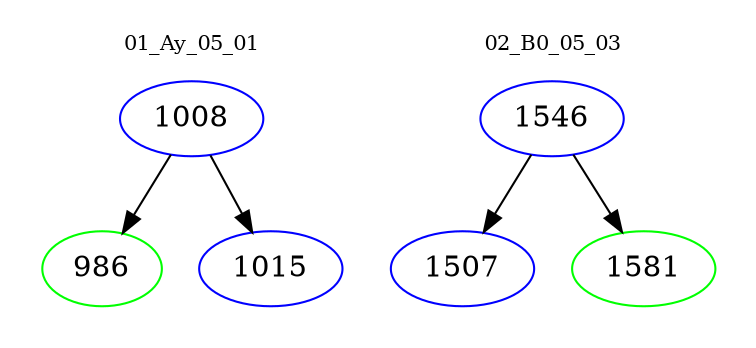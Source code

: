 digraph{
subgraph cluster_0 {
color = white
label = "01_Ay_05_01";
fontsize=10;
T0_1008 [label="1008", color="blue"]
T0_1008 -> T0_986 [color="black"]
T0_986 [label="986", color="green"]
T0_1008 -> T0_1015 [color="black"]
T0_1015 [label="1015", color="blue"]
}
subgraph cluster_1 {
color = white
label = "02_B0_05_03";
fontsize=10;
T1_1546 [label="1546", color="blue"]
T1_1546 -> T1_1507 [color="black"]
T1_1507 [label="1507", color="blue"]
T1_1546 -> T1_1581 [color="black"]
T1_1581 [label="1581", color="green"]
}
}
